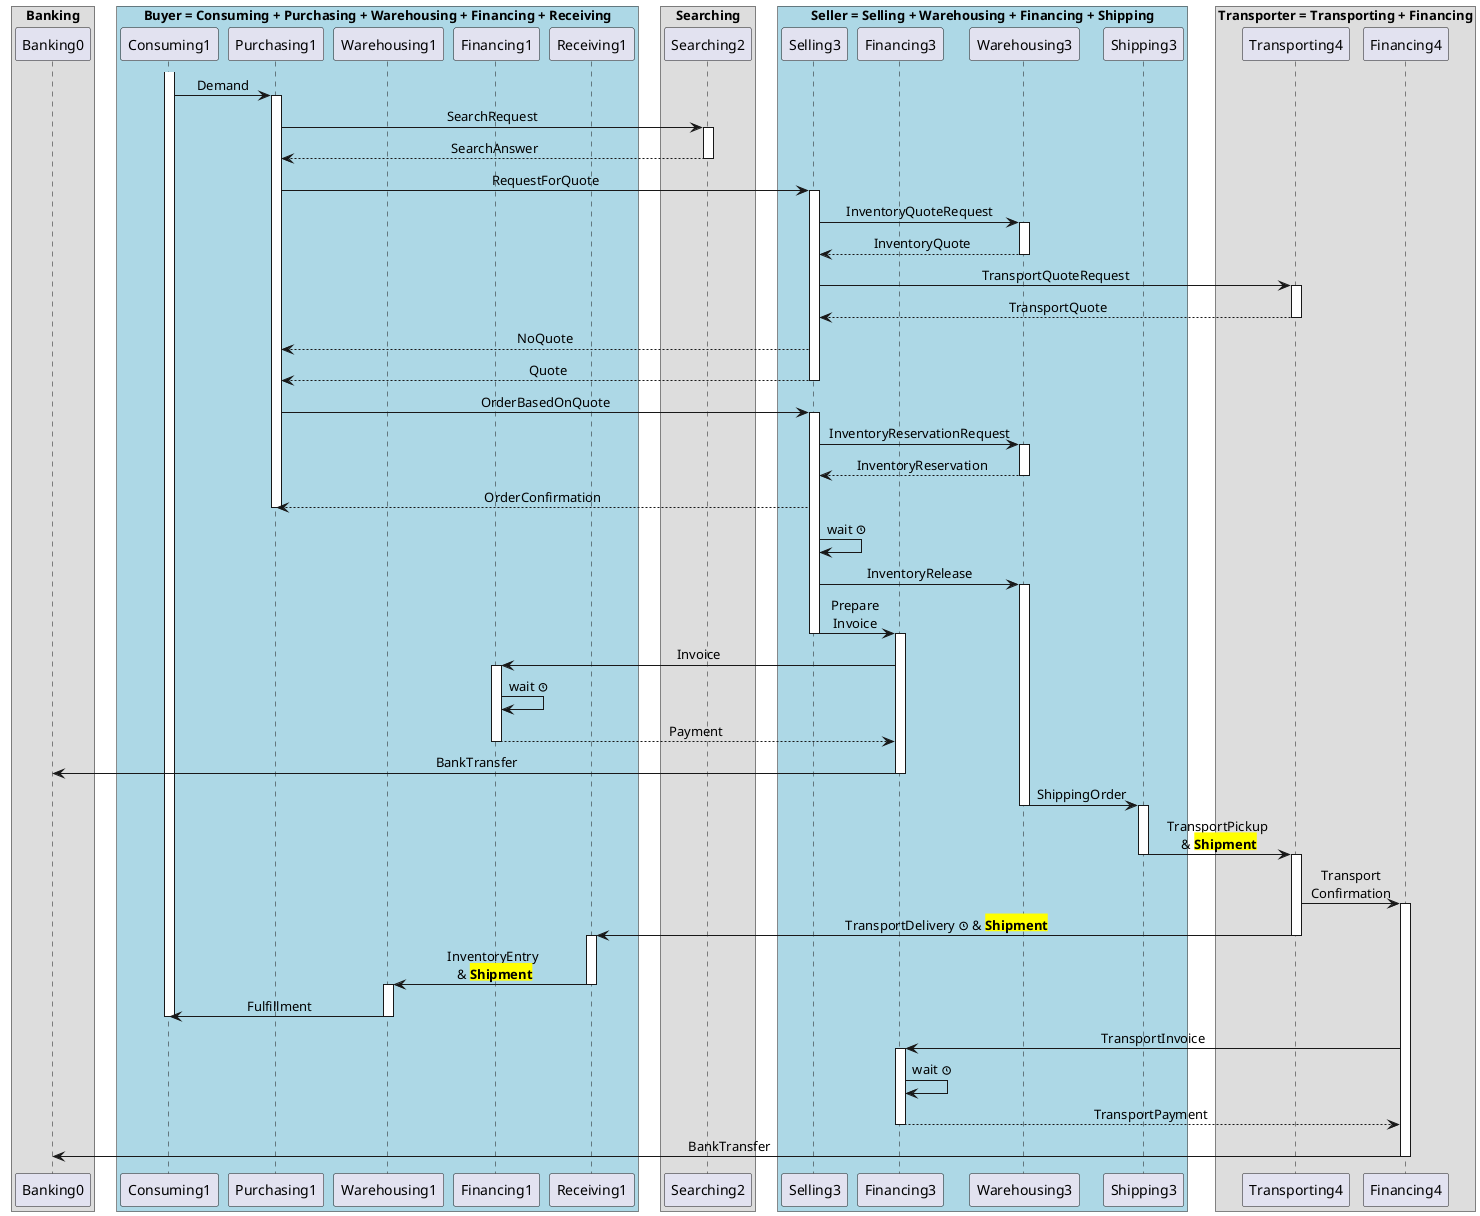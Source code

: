@startuml
skinparam BoxPadding 10
skinparam sequenceMessageAlign center

box "Banking"
participant Banking0 as BR0
end box

box "Buyer = Consuming + Purchasing + Warehousing + Financing + Receiving" #LightBlue
participant Consuming1 as CR1
participant Purchasing1 as PR1
participant Warehousing1 as WR1
participant Financing1 as FR1
participant Receiving1 AS RR1
end box

box "Searching"
participant Searching2 as SR2
end box

box "Seller = Selling + Warehousing + Financing + Shipping" #LightBlue
participant Selling3 as SR3
participant Financing3 as FR3
participant Warehousing3 as WR3
participant Shipping3 as ShR3
end box

box "Transporter = Transporting + Financing"
participant Transporting4 as TR4
participant Financing4 as FR4
end box

activate CR1
CR1 -> PR1: Demand
  activate PR1
  PR1 -> SR2: SearchRequest
    activate SR2
    return SearchAnswer
  PR1 -> SR3: RequestForQuote
    activate SR3
    SR3 -> WR3: InventoryQuoteRequest
      activate WR3
      return InventoryQuote
    SR3 -> TR4: TransportQuoteRequest
      activate TR4
      return TransportQuote
    SR3 --> PR1: NoQuote
    return Quote
    
  PR1 -> SR3: OrderBasedOnQuote
    activate SR3
    SR3 -> WR3: InventoryReservationRequest
      activate WR3
      return InventoryReservation
    SR3 --> PR1: OrderConfirmation
  deactivate PR1
  SR3 -> SR3: wait <&clock>
  SR3 -> WR3: InventoryRelease
  activate WR3
  SR3 -> FR3: Prepare\nInvoice
    deactivate SR3
    activate FR3
    FR3 -> FR1: Invoice
    activate FR1
      FR1 -> FR1: wait <&clock>
      FR1 --> FR3: Payment
      deactivate FR1
    FR3 -> BR0: BankTransfer
  deactivate FR3

  WR3 -> ShR3: ShippingOrder
    deactivate WR3
    activate ShR3
    ShR3 -> TR4: TransportPickup\n & <back:yellow><b>Shipment</b>
      deactivate ShR3
      activate TR4
      TR4 -> FR4: Transport\nConfirmation
        activate FR4
      TR4 -> RR1: TransportDelivery <&clock> & <back:yellow><b>Shipment</b>
        deactivate TR4
      activate RR1
      RR1 -> WR1: InventoryEntry\n & <back:yellow><b>Shipment</b>
        deactivate RR1
      activate WR1
      WR1 -> CR1: Fulfillment
      deactivate WR1
  deactivate CR1
    FR4 -> FR3: TransportInvoice
    activate FR3
      FR3 -> FR3: wait <&clock>
      FR3 --> FR4: TransportPayment
      deactivate FR3
    FR4 -> BR0: BankTransfer
  deactivate FR4

@enduml
